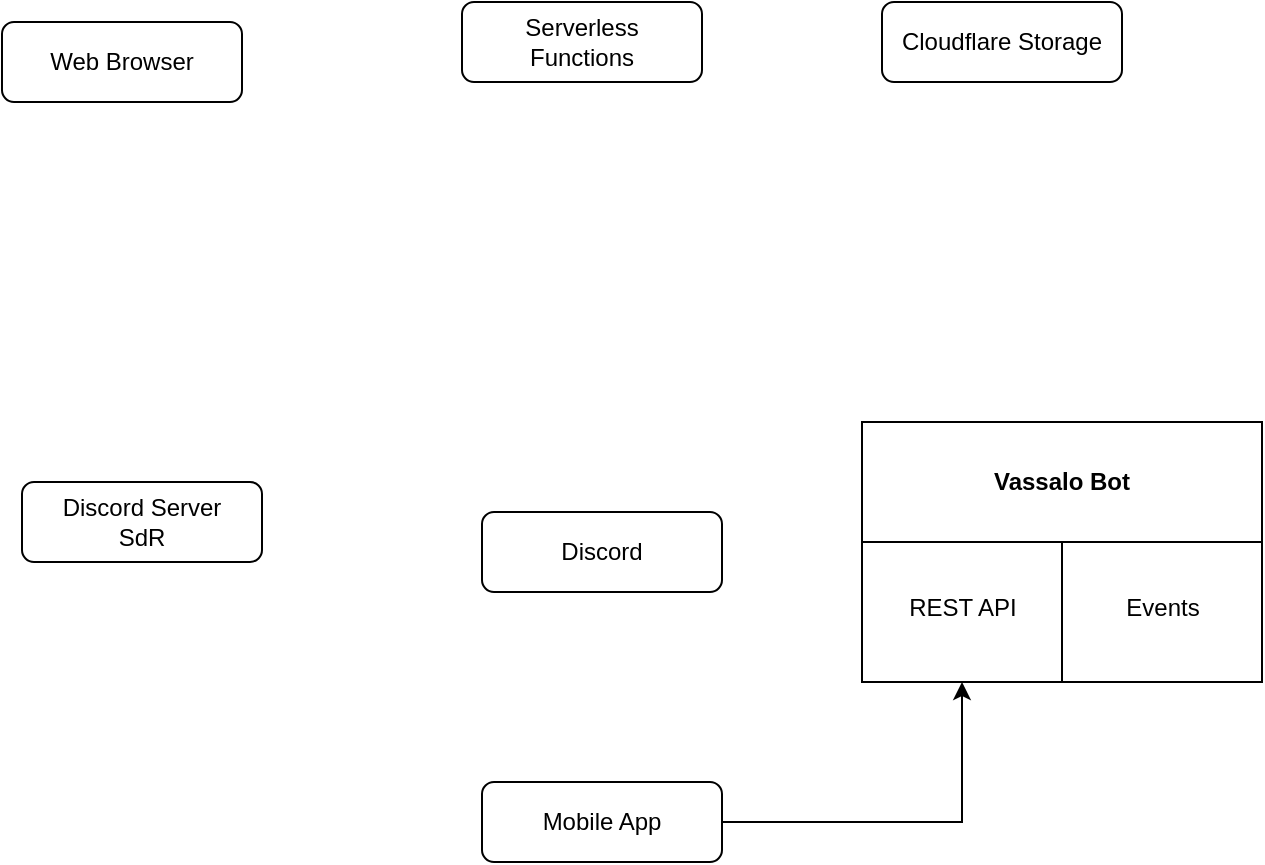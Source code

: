 <mxfile version="21.5.0" type="github">
  <diagram id="C5RBs43oDa-KdzZeNtuy" name="Page-1">
    <mxGraphModel dx="2074" dy="1073" grid="1" gridSize="10" guides="1" tooltips="1" connect="1" arrows="1" fold="1" page="1" pageScale="1" pageWidth="827" pageHeight="1169" math="0" shadow="0">
      <root>
        <mxCell id="WIyWlLk6GJQsqaUBKTNV-0" />
        <mxCell id="WIyWlLk6GJQsqaUBKTNV-1" parent="WIyWlLk6GJQsqaUBKTNV-0" />
        <mxCell id="AQUPgr8N2NR4SQHCCyvK-0" value="Discord" style="rounded=1;whiteSpace=wrap;html=1;fontSize=12;glass=0;strokeWidth=1;shadow=0;" vertex="1" parent="WIyWlLk6GJQsqaUBKTNV-1">
          <mxGeometry x="330" y="755" width="120" height="40" as="geometry" />
        </mxCell>
        <mxCell id="AQUPgr8N2NR4SQHCCyvK-12" style="edgeStyle=orthogonalEdgeStyle;rounded=0;orthogonalLoop=1;jettySize=auto;html=1;entryX=0.25;entryY=1;entryDx=0;entryDy=0;" edge="1" parent="WIyWlLk6GJQsqaUBKTNV-1" source="AQUPgr8N2NR4SQHCCyvK-1" target="AQUPgr8N2NR4SQHCCyvK-7">
          <mxGeometry relative="1" as="geometry" />
        </mxCell>
        <mxCell id="AQUPgr8N2NR4SQHCCyvK-1" value="Mobile App" style="rounded=1;whiteSpace=wrap;html=1;fontSize=12;glass=0;strokeWidth=1;shadow=0;" vertex="1" parent="WIyWlLk6GJQsqaUBKTNV-1">
          <mxGeometry x="330" y="890" width="120" height="40" as="geometry" />
        </mxCell>
        <mxCell id="AQUPgr8N2NR4SQHCCyvK-2" value="Discord Server&lt;br&gt;SdR" style="rounded=1;whiteSpace=wrap;html=1;fontSize=12;glass=0;strokeWidth=1;shadow=0;" vertex="1" parent="WIyWlLk6GJQsqaUBKTNV-1">
          <mxGeometry x="100" y="740" width="120" height="40" as="geometry" />
        </mxCell>
        <mxCell id="AQUPgr8N2NR4SQHCCyvK-3" value="Web Browser" style="rounded=1;whiteSpace=wrap;html=1;fontSize=12;glass=0;strokeWidth=1;shadow=0;" vertex="1" parent="WIyWlLk6GJQsqaUBKTNV-1">
          <mxGeometry x="90" y="510" width="120" height="40" as="geometry" />
        </mxCell>
        <mxCell id="AQUPgr8N2NR4SQHCCyvK-4" value="Cloudflare Storage" style="rounded=1;whiteSpace=wrap;html=1;fontSize=12;glass=0;strokeWidth=1;shadow=0;" vertex="1" parent="WIyWlLk6GJQsqaUBKTNV-1">
          <mxGeometry x="530" y="500" width="120" height="40" as="geometry" />
        </mxCell>
        <mxCell id="AQUPgr8N2NR4SQHCCyvK-5" value="&lt;div&gt;Serverless &lt;br&gt;&lt;/div&gt;&lt;div&gt;Functions&lt;/div&gt;" style="rounded=1;whiteSpace=wrap;html=1;fontSize=12;glass=0;strokeWidth=1;shadow=0;" vertex="1" parent="WIyWlLk6GJQsqaUBKTNV-1">
          <mxGeometry x="320" y="500" width="120" height="40" as="geometry" />
        </mxCell>
        <mxCell id="AQUPgr8N2NR4SQHCCyvK-7" value="Vassalo Bot" style="swimlane;whiteSpace=wrap;html=1;startSize=60;" vertex="1" parent="WIyWlLk6GJQsqaUBKTNV-1">
          <mxGeometry x="520" y="710" width="200" height="130" as="geometry" />
        </mxCell>
        <mxCell id="AQUPgr8N2NR4SQHCCyvK-9" value="" style="endArrow=none;html=1;rounded=0;exitX=0.5;exitY=1;exitDx=0;exitDy=0;" edge="1" parent="WIyWlLk6GJQsqaUBKTNV-1" source="AQUPgr8N2NR4SQHCCyvK-7">
          <mxGeometry width="50" height="50" relative="1" as="geometry">
            <mxPoint x="600" y="830" as="sourcePoint" />
            <mxPoint x="620" y="770" as="targetPoint" />
          </mxGeometry>
        </mxCell>
        <mxCell id="AQUPgr8N2NR4SQHCCyvK-10" value="REST API" style="text;html=1;align=center;verticalAlign=middle;resizable=0;points=[];autosize=1;strokeColor=none;fillColor=none;" vertex="1" parent="WIyWlLk6GJQsqaUBKTNV-1">
          <mxGeometry x="530" y="788" width="80" height="30" as="geometry" />
        </mxCell>
        <mxCell id="AQUPgr8N2NR4SQHCCyvK-11" value="&lt;div&gt;Events&lt;/div&gt;" style="text;html=1;align=center;verticalAlign=middle;resizable=0;points=[];autosize=1;strokeColor=none;fillColor=none;" vertex="1" parent="WIyWlLk6GJQsqaUBKTNV-1">
          <mxGeometry x="640" y="788" width="60" height="30" as="geometry" />
        </mxCell>
      </root>
    </mxGraphModel>
  </diagram>
</mxfile>
